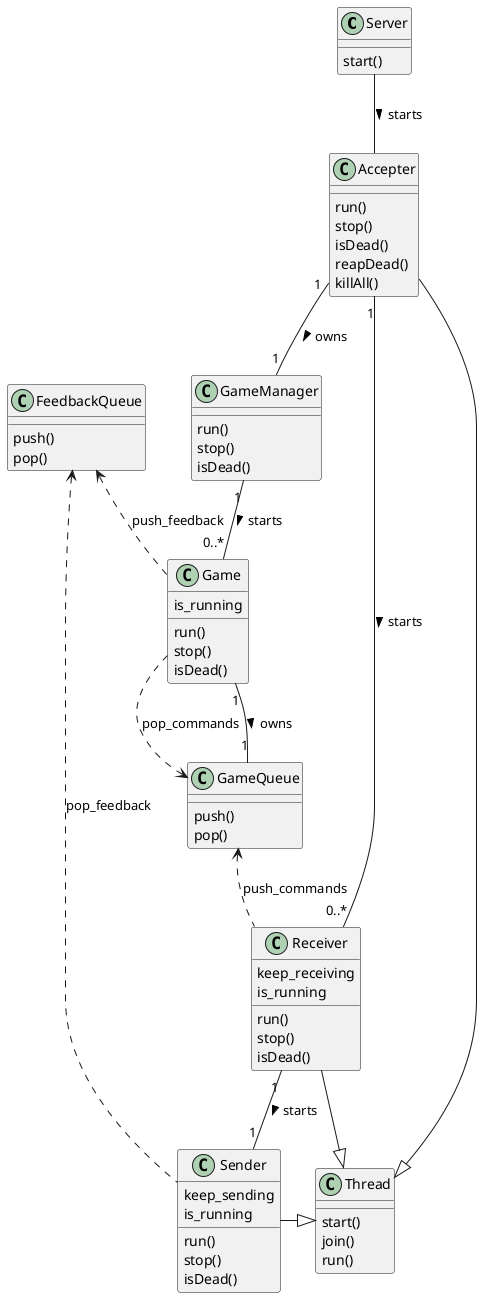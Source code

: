 @startuml
'https://plantuml.com/class-diagram

class Server {
    start()
}

class Accepter {
    run()
    stop()
    isDead()
    reapDead()
    killAll()
}

class Sender {
    keep_sending
    is_running
    run()
    stop()
    isDead()
}

class Receiver {
    keep_receiving
    is_running
    run()
    stop()
    isDead()
}

class GameManager {
    run()
    stop()
    isDead()
}

class Game {
    is_running
    run()
    stop()
    isDead()
}

class Thread {
    start()
    join()
    run()
}

class GameQueue {
    push()
    pop()
}

class FeedbackQueue {
    push()
    pop()
}

GameQueue  <.. Game : pop_commands
FeedbackQueue  <.. Game : push_feedback
FeedbackQueue <.. Sender : pop_feedback
GameQueue <.. Receiver : push_commands
Sender -|> Thread
Receiver -|> Thread
Accepter -|> Thread
Server -- Accepter : > starts
Accepter "1" -- "0..*" Receiver : > starts
Receiver "1" -- "1" Sender : > starts
Accepter "1" -- "1" GameManager : > owns
Game "1" -- "1" GameQueue : > owns
GameManager "1" -- "0..*" Game : > starts


@enduml